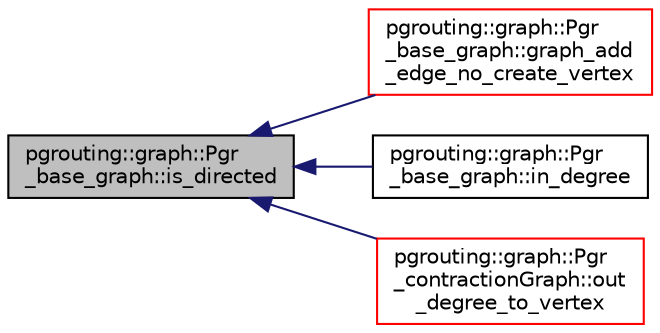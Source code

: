 digraph "pgrouting::graph::Pgr_base_graph::is_directed"
{
  edge [fontname="Helvetica",fontsize="10",labelfontname="Helvetica",labelfontsize="10"];
  node [fontname="Helvetica",fontsize="10",shape=record];
  rankdir="LR";
  Node190 [label="pgrouting::graph::Pgr\l_base_graph::is_directed",height=0.2,width=0.4,color="black", fillcolor="grey75", style="filled", fontcolor="black"];
  Node190 -> Node191 [dir="back",color="midnightblue",fontsize="10",style="solid",fontname="Helvetica"];
  Node191 [label="pgrouting::graph::Pgr\l_base_graph::graph_add\l_edge_no_create_vertex",height=0.2,width=0.4,color="red", fillcolor="white", style="filled",URL="$classpgrouting_1_1graph_1_1Pgr__base__graph.html#ab0cd5c23680f24c4c1829d6db9b775af",tooltip="Use this function when the vertices are already inserted in the graph. "];
  Node190 -> Node193 [dir="back",color="midnightblue",fontsize="10",style="solid",fontname="Helvetica"];
  Node193 [label="pgrouting::graph::Pgr\l_base_graph::in_degree",height=0.2,width=0.4,color="black", fillcolor="white", style="filled",URL="$classpgrouting_1_1graph_1_1Pgr__base__graph.html#a9e3c3fb4f14e4ded019ad9fc39c3f8ae"];
  Node190 -> Node194 [dir="back",color="midnightblue",fontsize="10",style="solid",fontname="Helvetica"];
  Node194 [label="pgrouting::graph::Pgr\l_contractionGraph::out\l_degree_to_vertex",height=0.2,width=0.4,color="red", fillcolor="white", style="filled",URL="$classpgrouting_1_1graph_1_1Pgr__contractionGraph.html#ad153e012392316aefeb2f68e14934c74",tooltip="The number of edges from vertex to neighbor. "];
}
